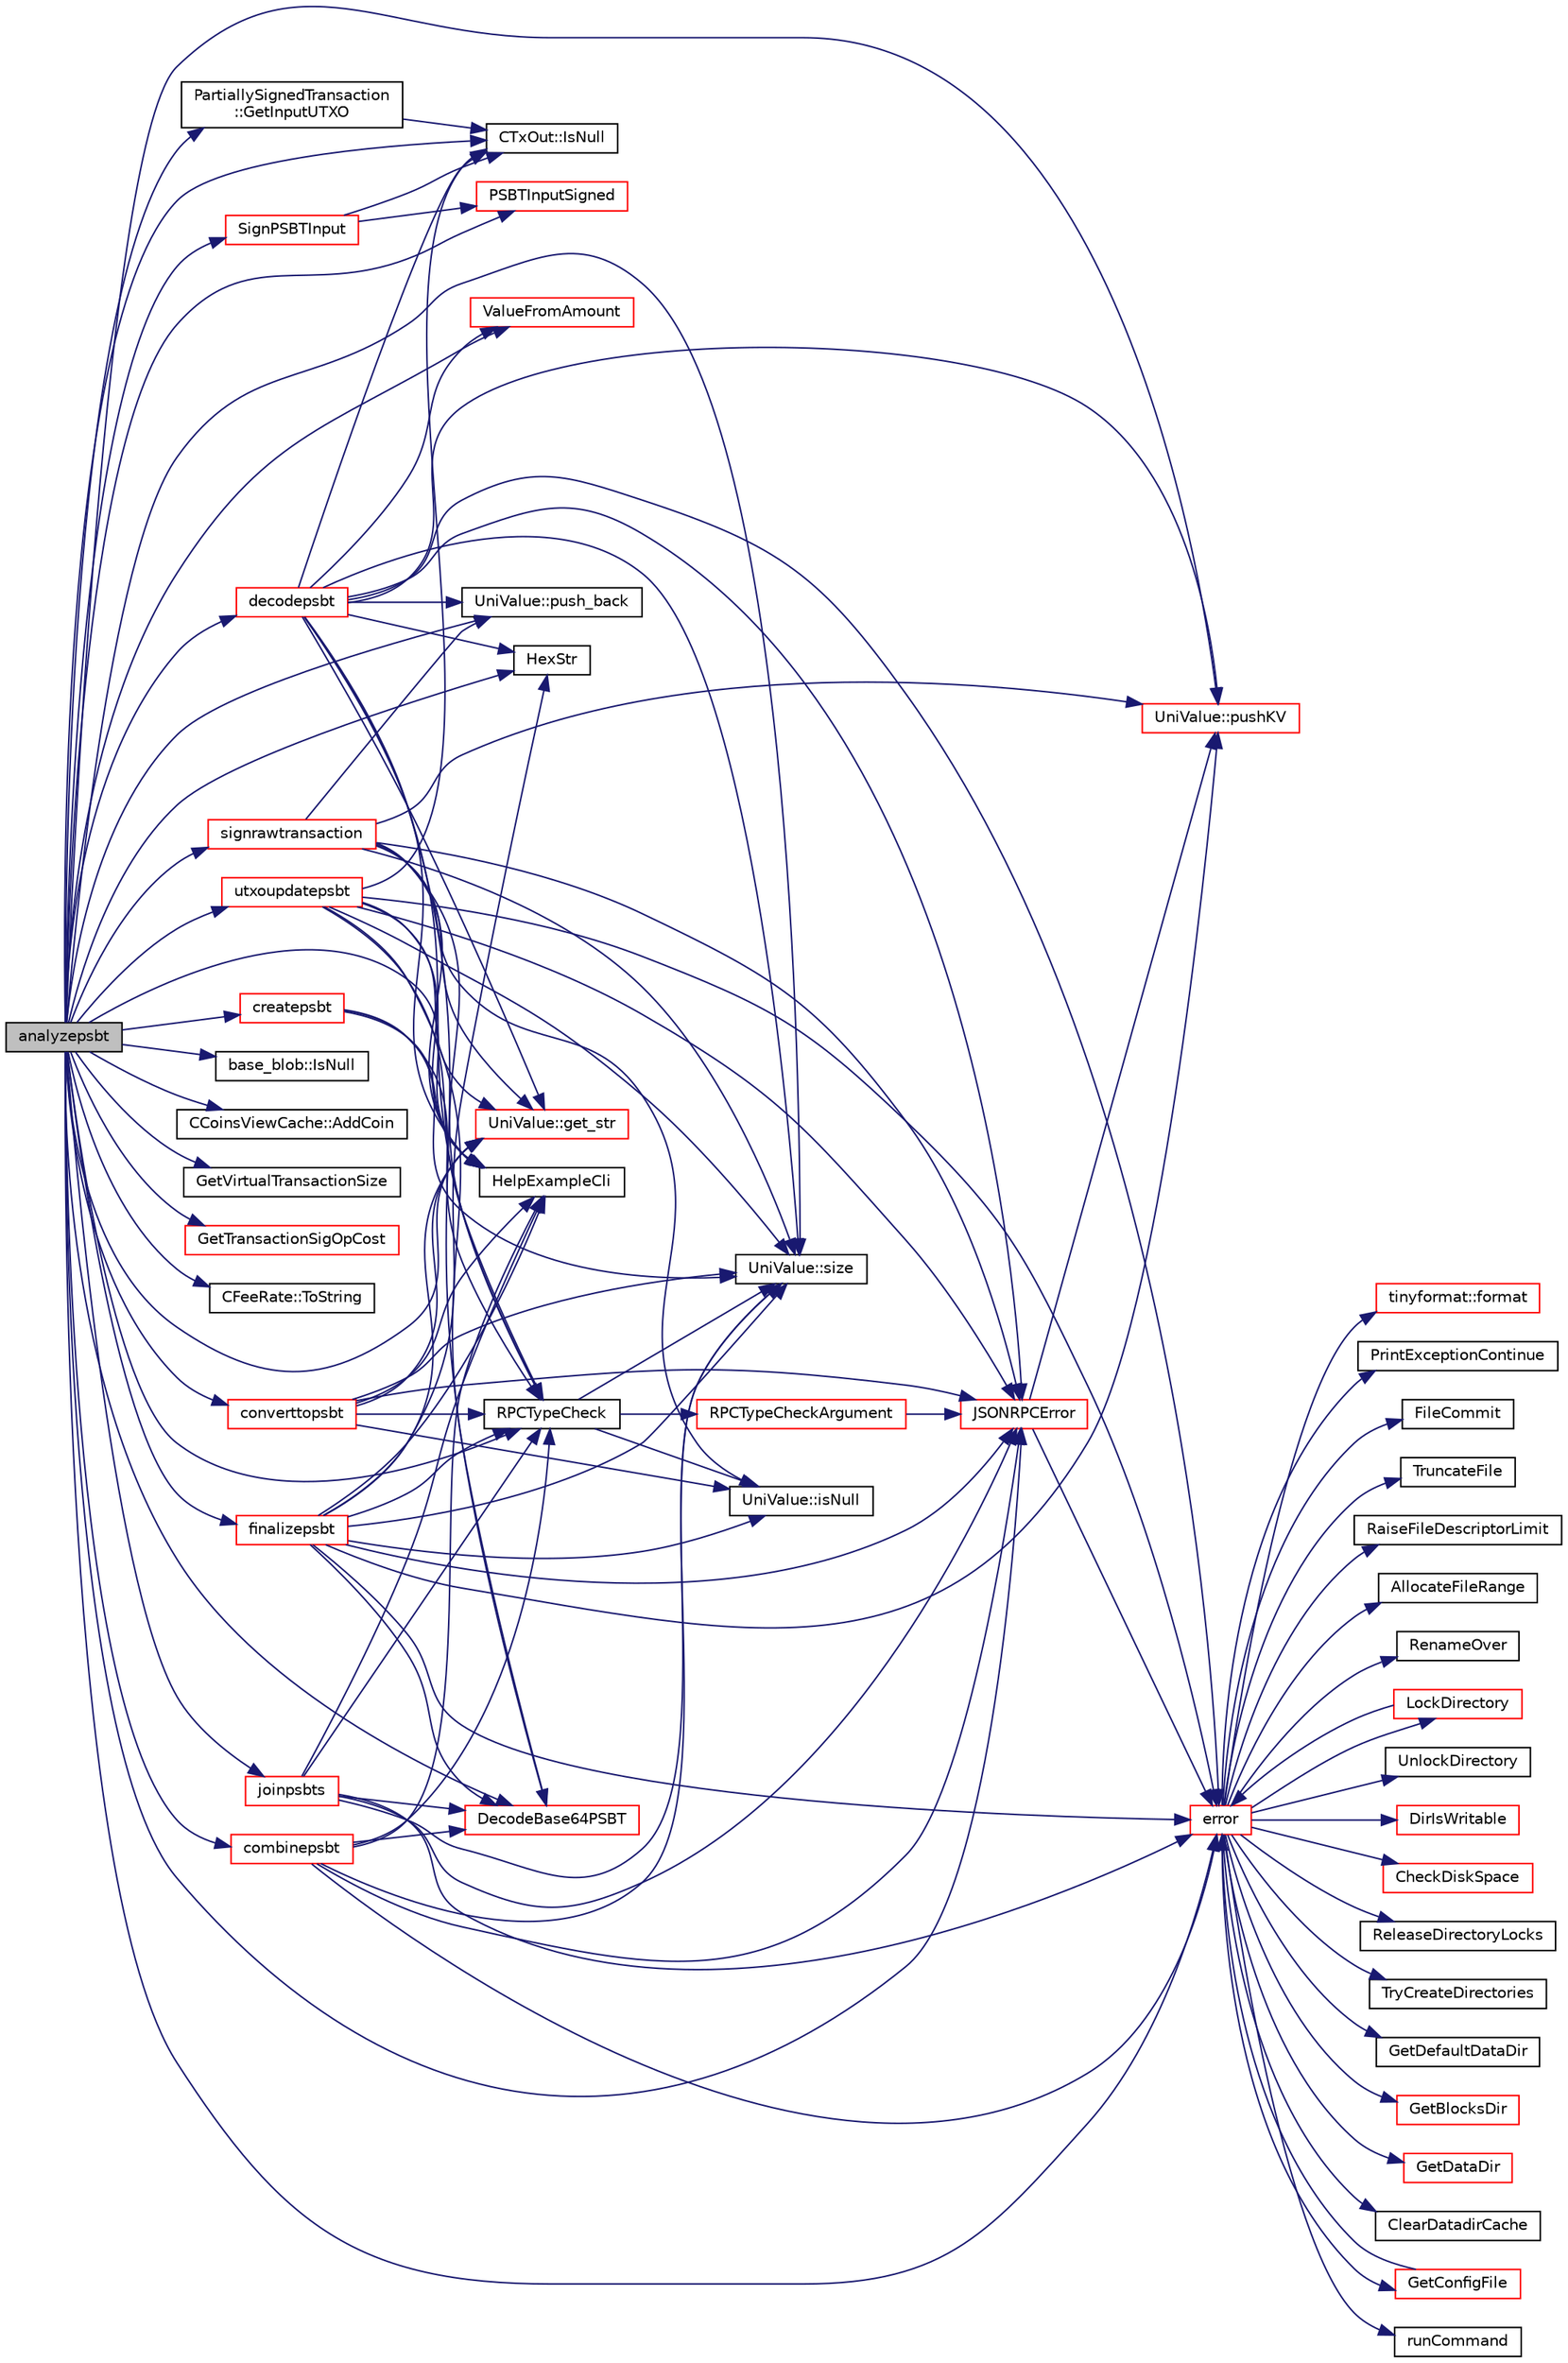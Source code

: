 digraph "analyzepsbt"
{
  edge [fontname="Helvetica",fontsize="10",labelfontname="Helvetica",labelfontsize="10"];
  node [fontname="Helvetica",fontsize="10",shape=record];
  rankdir="LR";
  Node1 [label="analyzepsbt",height=0.2,width=0.4,color="black", fillcolor="grey75", style="filled", fontcolor="black"];
  Node1 -> Node2 [color="midnightblue",fontsize="10",style="solid",fontname="Helvetica"];
  Node2 [label="UniValue::size",height=0.2,width=0.4,color="black", fillcolor="white", style="filled",URL="$class_uni_value.html#a61ee4ef0fa78da6d936dddf408a51a13"];
  Node1 -> Node3 [color="midnightblue",fontsize="10",style="solid",fontname="Helvetica"];
  Node3 [label="HelpExampleCli",height=0.2,width=0.4,color="black", fillcolor="white", style="filled",URL="$server_8cpp.html#a26bafe3d526ee8cbc84b3c0b0dc3a43b"];
  Node1 -> Node4 [color="midnightblue",fontsize="10",style="solid",fontname="Helvetica"];
  Node4 [label="RPCTypeCheck",height=0.2,width=0.4,color="black", fillcolor="white", style="filled",URL="$server_8cpp.html#a1d3e3ccc5d3ba3ee1314be41a2039e0f",tooltip="Type-check arguments; throws JSONRPCError if wrong type given. "];
  Node4 -> Node2 [color="midnightblue",fontsize="10",style="solid",fontname="Helvetica"];
  Node4 -> Node5 [color="midnightblue",fontsize="10",style="solid",fontname="Helvetica"];
  Node5 [label="UniValue::isNull",height=0.2,width=0.4,color="black", fillcolor="white", style="filled",URL="$class_uni_value.html#a70c4bfad8015106cc480042462f413c1"];
  Node4 -> Node6 [color="midnightblue",fontsize="10",style="solid",fontname="Helvetica"];
  Node6 [label="RPCTypeCheckArgument",height=0.2,width=0.4,color="red", fillcolor="white", style="filled",URL="$server_8cpp.html#a34ca526f05cc7f2281e634a5be48c121",tooltip="Type-check one argument; throws JSONRPCError if wrong type given. "];
  Node6 -> Node7 [color="midnightblue",fontsize="10",style="solid",fontname="Helvetica"];
  Node7 [label="JSONRPCError",height=0.2,width=0.4,color="red", fillcolor="white", style="filled",URL="$rpc_2protocol_8cpp.html#a40b75d3d265c4a2e1d5fe3e129743884"];
  Node7 -> Node8 [color="midnightblue",fontsize="10",style="solid",fontname="Helvetica"];
  Node8 [label="error",height=0.2,width=0.4,color="red", fillcolor="white", style="filled",URL="$system_8h.html#a0605c886f88f190fa6a51ae07ca7558a"];
  Node8 -> Node9 [color="midnightblue",fontsize="10",style="solid",fontname="Helvetica"];
  Node9 [label="tinyformat::format",height=0.2,width=0.4,color="red", fillcolor="white", style="filled",URL="$namespacetinyformat.html#ad784060b98bfd4f1b3089fbb7686a676",tooltip="Format list of arguments to the stream according to given format string. "];
  Node8 -> Node10 [color="midnightblue",fontsize="10",style="solid",fontname="Helvetica"];
  Node10 [label="PrintExceptionContinue",height=0.2,width=0.4,color="black", fillcolor="white", style="filled",URL="$system_8h.html#aaada8c5faa502eb0c33fc01294955db8"];
  Node8 -> Node11 [color="midnightblue",fontsize="10",style="solid",fontname="Helvetica"];
  Node11 [label="FileCommit",height=0.2,width=0.4,color="black", fillcolor="white", style="filled",URL="$system_8h.html#aedd7d9ab25c6cfb8c81a4aaa917b104e"];
  Node8 -> Node12 [color="midnightblue",fontsize="10",style="solid",fontname="Helvetica"];
  Node12 [label="TruncateFile",height=0.2,width=0.4,color="black", fillcolor="white", style="filled",URL="$system_8h.html#acb8d6b822bc1bfa609bf43bbac1a0d44"];
  Node8 -> Node13 [color="midnightblue",fontsize="10",style="solid",fontname="Helvetica"];
  Node13 [label="RaiseFileDescriptorLimit",height=0.2,width=0.4,color="black", fillcolor="white", style="filled",URL="$system_8h.html#a756a5c49a4bb607d16d9842f8f3ede4f",tooltip="this function tries to raise the file descriptor limit to the requested number. "];
  Node8 -> Node14 [color="midnightblue",fontsize="10",style="solid",fontname="Helvetica"];
  Node14 [label="AllocateFileRange",height=0.2,width=0.4,color="black", fillcolor="white", style="filled",URL="$system_8h.html#a91c763bffc49cf7ed8d45cc44870e55c",tooltip="this function tries to make a particular range of a file allocated (corresponding to disk space) it i..."];
  Node8 -> Node15 [color="midnightblue",fontsize="10",style="solid",fontname="Helvetica"];
  Node15 [label="RenameOver",height=0.2,width=0.4,color="black", fillcolor="white", style="filled",URL="$system_8h.html#a579657da2b55b131ecd453bf1b0d2314"];
  Node8 -> Node16 [color="midnightblue",fontsize="10",style="solid",fontname="Helvetica"];
  Node16 [label="LockDirectory",height=0.2,width=0.4,color="red", fillcolor="white", style="filled",URL="$system_8h.html#a9f16e26cc90b17ed75fcbbe7ce75e7c3"];
  Node16 -> Node8 [color="midnightblue",fontsize="10",style="solid",fontname="Helvetica"];
  Node8 -> Node17 [color="midnightblue",fontsize="10",style="solid",fontname="Helvetica"];
  Node17 [label="UnlockDirectory",height=0.2,width=0.4,color="black", fillcolor="white", style="filled",URL="$system_8h.html#a3e9e4ea96c8d168ad5b7d1428780418b"];
  Node8 -> Node18 [color="midnightblue",fontsize="10",style="solid",fontname="Helvetica"];
  Node18 [label="DirIsWritable",height=0.2,width=0.4,color="red", fillcolor="white", style="filled",URL="$system_8h.html#a4d79c90e36d7957a773336ec3d55a842"];
  Node8 -> Node19 [color="midnightblue",fontsize="10",style="solid",fontname="Helvetica"];
  Node19 [label="CheckDiskSpace",height=0.2,width=0.4,color="red", fillcolor="white", style="filled",URL="$system_8h.html#ad3146bd0d098c155f18c731c29814ae9"];
  Node8 -> Node20 [color="midnightblue",fontsize="10",style="solid",fontname="Helvetica"];
  Node20 [label="ReleaseDirectoryLocks",height=0.2,width=0.4,color="black", fillcolor="white", style="filled",URL="$system_8h.html#a851fa89def443bac9d04ddb908cb91bb",tooltip="Release all directory locks. "];
  Node8 -> Node21 [color="midnightblue",fontsize="10",style="solid",fontname="Helvetica"];
  Node21 [label="TryCreateDirectories",height=0.2,width=0.4,color="black", fillcolor="white", style="filled",URL="$system_8h.html#a9042a919d837da9d97311a0c460c597c",tooltip="Ignores exceptions thrown by Boost&#39;s create_directories if the requested directory exists..."];
  Node8 -> Node22 [color="midnightblue",fontsize="10",style="solid",fontname="Helvetica"];
  Node22 [label="GetDefaultDataDir",height=0.2,width=0.4,color="black", fillcolor="white", style="filled",URL="$system_8h.html#a15cb85964fe08c264605537f44570d3c"];
  Node8 -> Node23 [color="midnightblue",fontsize="10",style="solid",fontname="Helvetica"];
  Node23 [label="GetBlocksDir",height=0.2,width=0.4,color="red", fillcolor="white", style="filled",URL="$system_8h.html#ad04024054d5b0cafa53288c7207de4cb"];
  Node8 -> Node24 [color="midnightblue",fontsize="10",style="solid",fontname="Helvetica"];
  Node24 [label="GetDataDir",height=0.2,width=0.4,color="red", fillcolor="white", style="filled",URL="$system_8h.html#abb63dfb710832aefb746933af05198d4"];
  Node8 -> Node25 [color="midnightblue",fontsize="10",style="solid",fontname="Helvetica"];
  Node25 [label="ClearDatadirCache",height=0.2,width=0.4,color="black", fillcolor="white", style="filled",URL="$system_8h.html#abfb50dfe077aced7591f2aba601f605d"];
  Node8 -> Node26 [color="midnightblue",fontsize="10",style="solid",fontname="Helvetica"];
  Node26 [label="GetConfigFile",height=0.2,width=0.4,color="red", fillcolor="white", style="filled",URL="$system_8h.html#aa634f312705d4811dfa2a5392bddf6cf"];
  Node26 -> Node8 [color="midnightblue",fontsize="10",style="solid",fontname="Helvetica"];
  Node8 -> Node27 [color="midnightblue",fontsize="10",style="solid",fontname="Helvetica"];
  Node27 [label="runCommand",height=0.2,width=0.4,color="black", fillcolor="white", style="filled",URL="$system_8h.html#aa803aa631ab8b4bd79fa9d7b2172bf9a"];
  Node7 -> Node28 [color="midnightblue",fontsize="10",style="solid",fontname="Helvetica"];
  Node28 [label="UniValue::pushKV",height=0.2,width=0.4,color="red", fillcolor="white", style="filled",URL="$class_uni_value.html#abab649c2dbd593233de6364254456026"];
  Node1 -> Node8 [color="midnightblue",fontsize="10",style="solid",fontname="Helvetica"];
  Node1 -> Node29 [color="midnightblue",fontsize="10",style="solid",fontname="Helvetica"];
  Node29 [label="DecodeBase64PSBT",height=0.2,width=0.4,color="red", fillcolor="white", style="filled",URL="$core__io_8h.html#a5d7c2f33c7c5aa9c8f0b6f9eb83f027b",tooltip="Decode a base64ed PSBT into a PartiallySignedTransaction. "];
  Node1 -> Node30 [color="midnightblue",fontsize="10",style="solid",fontname="Helvetica"];
  Node30 [label="UniValue::get_str",height=0.2,width=0.4,color="red", fillcolor="white", style="filled",URL="$class_uni_value.html#a9f69bbd4ccf8d083934cbb510c039cef"];
  Node1 -> Node7 [color="midnightblue",fontsize="10",style="solid",fontname="Helvetica"];
  Node1 -> Node31 [color="midnightblue",fontsize="10",style="solid",fontname="Helvetica"];
  Node31 [label="PartiallySignedTransaction\l::GetInputUTXO",height=0.2,width=0.4,color="black", fillcolor="white", style="filled",URL="$struct_partially_signed_transaction.html#a2f2de7d622a2727d36362ac49f9d00db",tooltip="Finds the UTXO for a given input index. "];
  Node31 -> Node32 [color="midnightblue",fontsize="10",style="solid",fontname="Helvetica"];
  Node32 [label="CTxOut::IsNull",height=0.2,width=0.4,color="black", fillcolor="white", style="filled",URL="$class_c_tx_out.html#aeaa6b16e0c4caee54196cf8eb0f127f3"];
  Node1 -> Node28 [color="midnightblue",fontsize="10",style="solid",fontname="Helvetica"];
  Node1 -> Node32 [color="midnightblue",fontsize="10",style="solid",fontname="Helvetica"];
  Node1 -> Node33 [color="midnightblue",fontsize="10",style="solid",fontname="Helvetica"];
  Node33 [label="PSBTInputSigned",height=0.2,width=0.4,color="red", fillcolor="white", style="filled",URL="$psbt_8cpp.html#a1a237c1813186bd75fd7c3c92aedc2ed",tooltip="Checks whether a PSBTInput is already signed. "];
  Node1 -> Node34 [color="midnightblue",fontsize="10",style="solid",fontname="Helvetica"];
  Node34 [label="SignPSBTInput",height=0.2,width=0.4,color="red", fillcolor="white", style="filled",URL="$psbt_8cpp.html#a96344560c713d0d723a507927096f447",tooltip="Signs a PSBTInput, verifying that all provided data matches what is being signed. ..."];
  Node34 -> Node33 [color="midnightblue",fontsize="10",style="solid",fontname="Helvetica"];
  Node34 -> Node32 [color="midnightblue",fontsize="10",style="solid",fontname="Helvetica"];
  Node1 -> Node35 [color="midnightblue",fontsize="10",style="solid",fontname="Helvetica"];
  Node35 [label="UniValue::push_back",height=0.2,width=0.4,color="black", fillcolor="white", style="filled",URL="$class_uni_value.html#a944cd1b59b040cd24c9f46b55a68d49a"];
  Node1 -> Node36 [color="midnightblue",fontsize="10",style="solid",fontname="Helvetica"];
  Node36 [label="HexStr",height=0.2,width=0.4,color="black", fillcolor="white", style="filled",URL="$strencodings_8h.html#af003e10d5d34c3271ca57ec79059a5ae"];
  Node1 -> Node37 [color="midnightblue",fontsize="10",style="solid",fontname="Helvetica"];
  Node37 [label="base_blob::IsNull",height=0.2,width=0.4,color="black", fillcolor="white", style="filled",URL="$classbase__blob.html#aff2f3d1d623d91b6895a6a153434770e"];
  Node1 -> Node38 [color="midnightblue",fontsize="10",style="solid",fontname="Helvetica"];
  Node38 [label="CCoinsViewCache::AddCoin",height=0.2,width=0.4,color="black", fillcolor="white", style="filled",URL="$class_c_coins_view_cache.html#a81968ae5f809c461f1d537c5feb84c5c",tooltip="Add a coin. "];
  Node1 -> Node39 [color="midnightblue",fontsize="10",style="solid",fontname="Helvetica"];
  Node39 [label="GetVirtualTransactionSize",height=0.2,width=0.4,color="black", fillcolor="white", style="filled",URL="$policy_8cpp.html#a657a593ec90452062582ccf893a8488d",tooltip="Compute the virtual transaction size (weight reinterpreted as bytes). "];
  Node1 -> Node40 [color="midnightblue",fontsize="10",style="solid",fontname="Helvetica"];
  Node40 [label="GetTransactionSigOpCost",height=0.2,width=0.4,color="red", fillcolor="white", style="filled",URL="$tx__verify_8cpp.html#a9492095e3b49db30b5496655698f5aad",tooltip="Compute total signature operation cost of a transaction. "];
  Node1 -> Node41 [color="midnightblue",fontsize="10",style="solid",fontname="Helvetica"];
  Node41 [label="CFeeRate::ToString",height=0.2,width=0.4,color="black", fillcolor="white", style="filled",URL="$class_c_fee_rate.html#ab517bd05a9b78fbd02aabe7d74d7049f"];
  Node1 -> Node42 [color="midnightblue",fontsize="10",style="solid",fontname="Helvetica"];
  Node42 [label="ValueFromAmount",height=0.2,width=0.4,color="red", fillcolor="white", style="filled",URL="$core__io_8h.html#a513e384f1d458abddd1bf9be05125947"];
  Node1 -> Node43 [color="midnightblue",fontsize="10",style="solid",fontname="Helvetica"];
  Node43 [label="signrawtransaction",height=0.2,width=0.4,color="red", fillcolor="white", style="filled",URL="$rawtransaction_8cpp.html#a5b2abfea4548c97e780cfae39f9ac11b"];
  Node43 -> Node7 [color="midnightblue",fontsize="10",style="solid",fontname="Helvetica"];
  Node43 -> Node2 [color="midnightblue",fontsize="10",style="solid",fontname="Helvetica"];
  Node43 -> Node3 [color="midnightblue",fontsize="10",style="solid",fontname="Helvetica"];
  Node43 -> Node4 [color="midnightblue",fontsize="10",style="solid",fontname="Helvetica"];
  Node43 -> Node30 [color="midnightblue",fontsize="10",style="solid",fontname="Helvetica"];
  Node43 -> Node5 [color="midnightblue",fontsize="10",style="solid",fontname="Helvetica"];
  Node43 -> Node28 [color="midnightblue",fontsize="10",style="solid",fontname="Helvetica"];
  Node43 -> Node35 [color="midnightblue",fontsize="10",style="solid",fontname="Helvetica"];
  Node1 -> Node44 [color="midnightblue",fontsize="10",style="solid",fontname="Helvetica"];
  Node44 [label="decodepsbt",height=0.2,width=0.4,color="red", fillcolor="white", style="filled",URL="$rawtransaction_8cpp.html#a0e9b5930a41831d5be26d74565f07340"];
  Node44 -> Node2 [color="midnightblue",fontsize="10",style="solid",fontname="Helvetica"];
  Node44 -> Node3 [color="midnightblue",fontsize="10",style="solid",fontname="Helvetica"];
  Node44 -> Node4 [color="midnightblue",fontsize="10",style="solid",fontname="Helvetica"];
  Node44 -> Node8 [color="midnightblue",fontsize="10",style="solid",fontname="Helvetica"];
  Node44 -> Node29 [color="midnightblue",fontsize="10",style="solid",fontname="Helvetica"];
  Node44 -> Node30 [color="midnightblue",fontsize="10",style="solid",fontname="Helvetica"];
  Node44 -> Node7 [color="midnightblue",fontsize="10",style="solid",fontname="Helvetica"];
  Node44 -> Node28 [color="midnightblue",fontsize="10",style="solid",fontname="Helvetica"];
  Node44 -> Node36 [color="midnightblue",fontsize="10",style="solid",fontname="Helvetica"];
  Node44 -> Node32 [color="midnightblue",fontsize="10",style="solid",fontname="Helvetica"];
  Node44 -> Node42 [color="midnightblue",fontsize="10",style="solid",fontname="Helvetica"];
  Node44 -> Node35 [color="midnightblue",fontsize="10",style="solid",fontname="Helvetica"];
  Node1 -> Node45 [color="midnightblue",fontsize="10",style="solid",fontname="Helvetica"];
  Node45 [label="combinepsbt",height=0.2,width=0.4,color="red", fillcolor="white", style="filled",URL="$rawtransaction_8cpp.html#a220a68cf9c7fa672caf17951c5d280bd"];
  Node45 -> Node2 [color="midnightblue",fontsize="10",style="solid",fontname="Helvetica"];
  Node45 -> Node3 [color="midnightblue",fontsize="10",style="solid",fontname="Helvetica"];
  Node45 -> Node4 [color="midnightblue",fontsize="10",style="solid",fontname="Helvetica"];
  Node45 -> Node7 [color="midnightblue",fontsize="10",style="solid",fontname="Helvetica"];
  Node45 -> Node8 [color="midnightblue",fontsize="10",style="solid",fontname="Helvetica"];
  Node45 -> Node29 [color="midnightblue",fontsize="10",style="solid",fontname="Helvetica"];
  Node1 -> Node46 [color="midnightblue",fontsize="10",style="solid",fontname="Helvetica"];
  Node46 [label="finalizepsbt",height=0.2,width=0.4,color="red", fillcolor="white", style="filled",URL="$rawtransaction_8cpp.html#a5edaef38949646889470912893a56b88"];
  Node46 -> Node2 [color="midnightblue",fontsize="10",style="solid",fontname="Helvetica"];
  Node46 -> Node3 [color="midnightblue",fontsize="10",style="solid",fontname="Helvetica"];
  Node46 -> Node4 [color="midnightblue",fontsize="10",style="solid",fontname="Helvetica"];
  Node46 -> Node8 [color="midnightblue",fontsize="10",style="solid",fontname="Helvetica"];
  Node46 -> Node29 [color="midnightblue",fontsize="10",style="solid",fontname="Helvetica"];
  Node46 -> Node30 [color="midnightblue",fontsize="10",style="solid",fontname="Helvetica"];
  Node46 -> Node7 [color="midnightblue",fontsize="10",style="solid",fontname="Helvetica"];
  Node46 -> Node5 [color="midnightblue",fontsize="10",style="solid",fontname="Helvetica"];
  Node46 -> Node36 [color="midnightblue",fontsize="10",style="solid",fontname="Helvetica"];
  Node46 -> Node28 [color="midnightblue",fontsize="10",style="solid",fontname="Helvetica"];
  Node1 -> Node47 [color="midnightblue",fontsize="10",style="solid",fontname="Helvetica"];
  Node47 [label="createpsbt",height=0.2,width=0.4,color="red", fillcolor="white", style="filled",URL="$rawtransaction_8cpp.html#ab96b0b3cf82a8f50975ee74c26c4dbf8"];
  Node47 -> Node2 [color="midnightblue",fontsize="10",style="solid",fontname="Helvetica"];
  Node47 -> Node3 [color="midnightblue",fontsize="10",style="solid",fontname="Helvetica"];
  Node47 -> Node4 [color="midnightblue",fontsize="10",style="solid",fontname="Helvetica"];
  Node1 -> Node48 [color="midnightblue",fontsize="10",style="solid",fontname="Helvetica"];
  Node48 [label="converttopsbt",height=0.2,width=0.4,color="red", fillcolor="white", style="filled",URL="$rawtransaction_8cpp.html#a6b6a0c0d5bd5b55553ea48b3da2e796c"];
  Node48 -> Node2 [color="midnightblue",fontsize="10",style="solid",fontname="Helvetica"];
  Node48 -> Node3 [color="midnightblue",fontsize="10",style="solid",fontname="Helvetica"];
  Node48 -> Node4 [color="midnightblue",fontsize="10",style="solid",fontname="Helvetica"];
  Node48 -> Node5 [color="midnightblue",fontsize="10",style="solid",fontname="Helvetica"];
  Node48 -> Node30 [color="midnightblue",fontsize="10",style="solid",fontname="Helvetica"];
  Node48 -> Node7 [color="midnightblue",fontsize="10",style="solid",fontname="Helvetica"];
  Node1 -> Node49 [color="midnightblue",fontsize="10",style="solid",fontname="Helvetica"];
  Node49 [label="utxoupdatepsbt",height=0.2,width=0.4,color="red", fillcolor="white", style="filled",URL="$rawtransaction_8cpp.html#afe12d0c36426211f9b7dfae0611f33ed"];
  Node49 -> Node2 [color="midnightblue",fontsize="10",style="solid",fontname="Helvetica"];
  Node49 -> Node3 [color="midnightblue",fontsize="10",style="solid",fontname="Helvetica"];
  Node49 -> Node4 [color="midnightblue",fontsize="10",style="solid",fontname="Helvetica"];
  Node49 -> Node8 [color="midnightblue",fontsize="10",style="solid",fontname="Helvetica"];
  Node49 -> Node29 [color="midnightblue",fontsize="10",style="solid",fontname="Helvetica"];
  Node49 -> Node30 [color="midnightblue",fontsize="10",style="solid",fontname="Helvetica"];
  Node49 -> Node7 [color="midnightblue",fontsize="10",style="solid",fontname="Helvetica"];
  Node49 -> Node32 [color="midnightblue",fontsize="10",style="solid",fontname="Helvetica"];
  Node1 -> Node50 [color="midnightblue",fontsize="10",style="solid",fontname="Helvetica"];
  Node50 [label="joinpsbts",height=0.2,width=0.4,color="red", fillcolor="white", style="filled",URL="$rawtransaction_8cpp.html#aaf2904be3d723aa3cac18038c4ae2978"];
  Node50 -> Node2 [color="midnightblue",fontsize="10",style="solid",fontname="Helvetica"];
  Node50 -> Node3 [color="midnightblue",fontsize="10",style="solid",fontname="Helvetica"];
  Node50 -> Node4 [color="midnightblue",fontsize="10",style="solid",fontname="Helvetica"];
  Node50 -> Node7 [color="midnightblue",fontsize="10",style="solid",fontname="Helvetica"];
  Node50 -> Node8 [color="midnightblue",fontsize="10",style="solid",fontname="Helvetica"];
  Node50 -> Node29 [color="midnightblue",fontsize="10",style="solid",fontname="Helvetica"];
}
